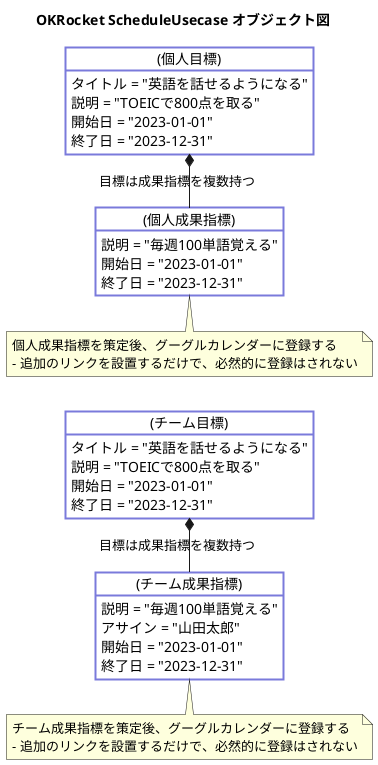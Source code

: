 @startuml
title OKRocket ScheduleUsecase オブジェクト図

left to right direction

skinparam object {
  BackgroundColor #ffffff
  BorderColor #7a7adb
  FontColor #000000
  BorderThickness 2
}

object "(個人目標)" as Objective {
  タイトル = "英語を話せるようになる"
  説明 = "TOEICで800点を取る"
  開始日 = "2023-01-01"
  終了日 = "2023-12-31"
}
object "(チーム目標)" as TeamObjective {
  タイトル = "英語を話せるようになる"
  説明 = "TOEICで800点を取る"
  開始日 = "2023-01-01"
  終了日 = "2023-12-31"
}

object "(個人成果指標)" as KeyResult {
  説明 = "毎週100単語覚える"
  開始日 = "2023-01-01"
  終了日 = "2023-12-31"
}

object "(チーム成果指標)" as TeamKeyResult {
  説明 = "毎週100単語覚える"
  アサイン = "山田太郎"
  開始日 = "2023-01-01"
  終了日 = "2023-12-31"
}

note bottom of TeamKeyResult
  チーム成果指標を策定後、グーグルカレンダーに登録する
  - 追加のリンクを設置するだけで、必然的に登録はされない
end note
note bottom of KeyResult
  個人成果指標を策定後、グーグルカレンダーに登録する
  - 追加のリンクを設置するだけで、必然的に登録はされない
end note

Objective *- KeyResult : "目標は成果指標を複数持つ"
TeamObjective *-  TeamKeyResult : "目標は成果指標を複数持つ"


@enduml
